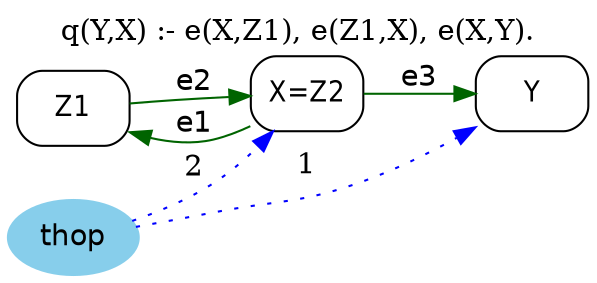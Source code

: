strict digraph G {
	graph [bb="0,0,269.19,128",
		label="q(Y,X) :- e(X,Z1), e(Z1,X), e(X,Y).",
		labelloc=t,
		lheight=0.21,
		lp="134.6,116.5",
		lwidth=2.81,
		rankdir=LR
	];
	node [label="\N"];
	Z1	 [fontname="Helvetica-Narrow",
		height=0.5,
		pos="28.597,80",
		shape=box,
		style=rounded,
		width=0.75];
	X	 [fontname="Helvetica-Narrow",
		height=0.5,
		label="X=Z2",
		pos="136.19,87",
		shape=box,
		style=rounded,
		width=0.75];
	Z1 -> X	 [color=darkgreen,
		fontname=helvetica,
		label=e2,
		lp="83.195,91.5",
		pos="e,109.16,85.883 55.689,82.494 62.082,83.036 68.876,83.574 75.195,84 82.918,84.521 91.198,84.989 99.088,85.392"];
	X -> Z1	 [color=darkgreen,
		fontname=helvetica,
		label=e1,
		lp="83.195,72.5",
		pos="e,55.69,67.932 108.84,71.208 103.18,68.639 97.126,66.372 91.195,65 82.913,63.084 74.025,63.631 65.624,65.346"];
	Y	 [fontname="Helvetica-Narrow",
		height=0.5,
		pos="242.19,87",
		shape=box,
		style=rounded,
		width=0.75];
	X -> Y	 [color=darkgreen,
		fontname=helvetica,
		label=e3,
		lp="189.19,94.5",
		pos="e,214.85,87 163.22,87 175.83,87 191.05,87 204.74,87"];
	thop	 [color=skyblue,
		fillcolor=skyblue,
		fontname=helvetica,
		height=0.5,
		pos="28.597,18",
		shape=oval,
		style="filled,rounded",
		width=0.79437];
	thop -> X	 [color=blue,
		constraint=false,
		label=2,
		lp="83.195,51.5",
		pos="e,119.96,68.632 54.334,26.243 66.079,30.606 79.862,36.604 91.195,44 98.74,48.924 106.14,55.201 112.7,61.428",
		style=dotted];
	thop -> Y	 [color=blue,
		constraint=false,
		label=1,
		lp="136.19,52.5",
		pos="e,214.95,69.978 56.818,21.233 84.504,24.964 127.62,32.285 163.19,45 177.81,50.225 193.06,57.771 206.21,65.03",
		style=dotted];
}
